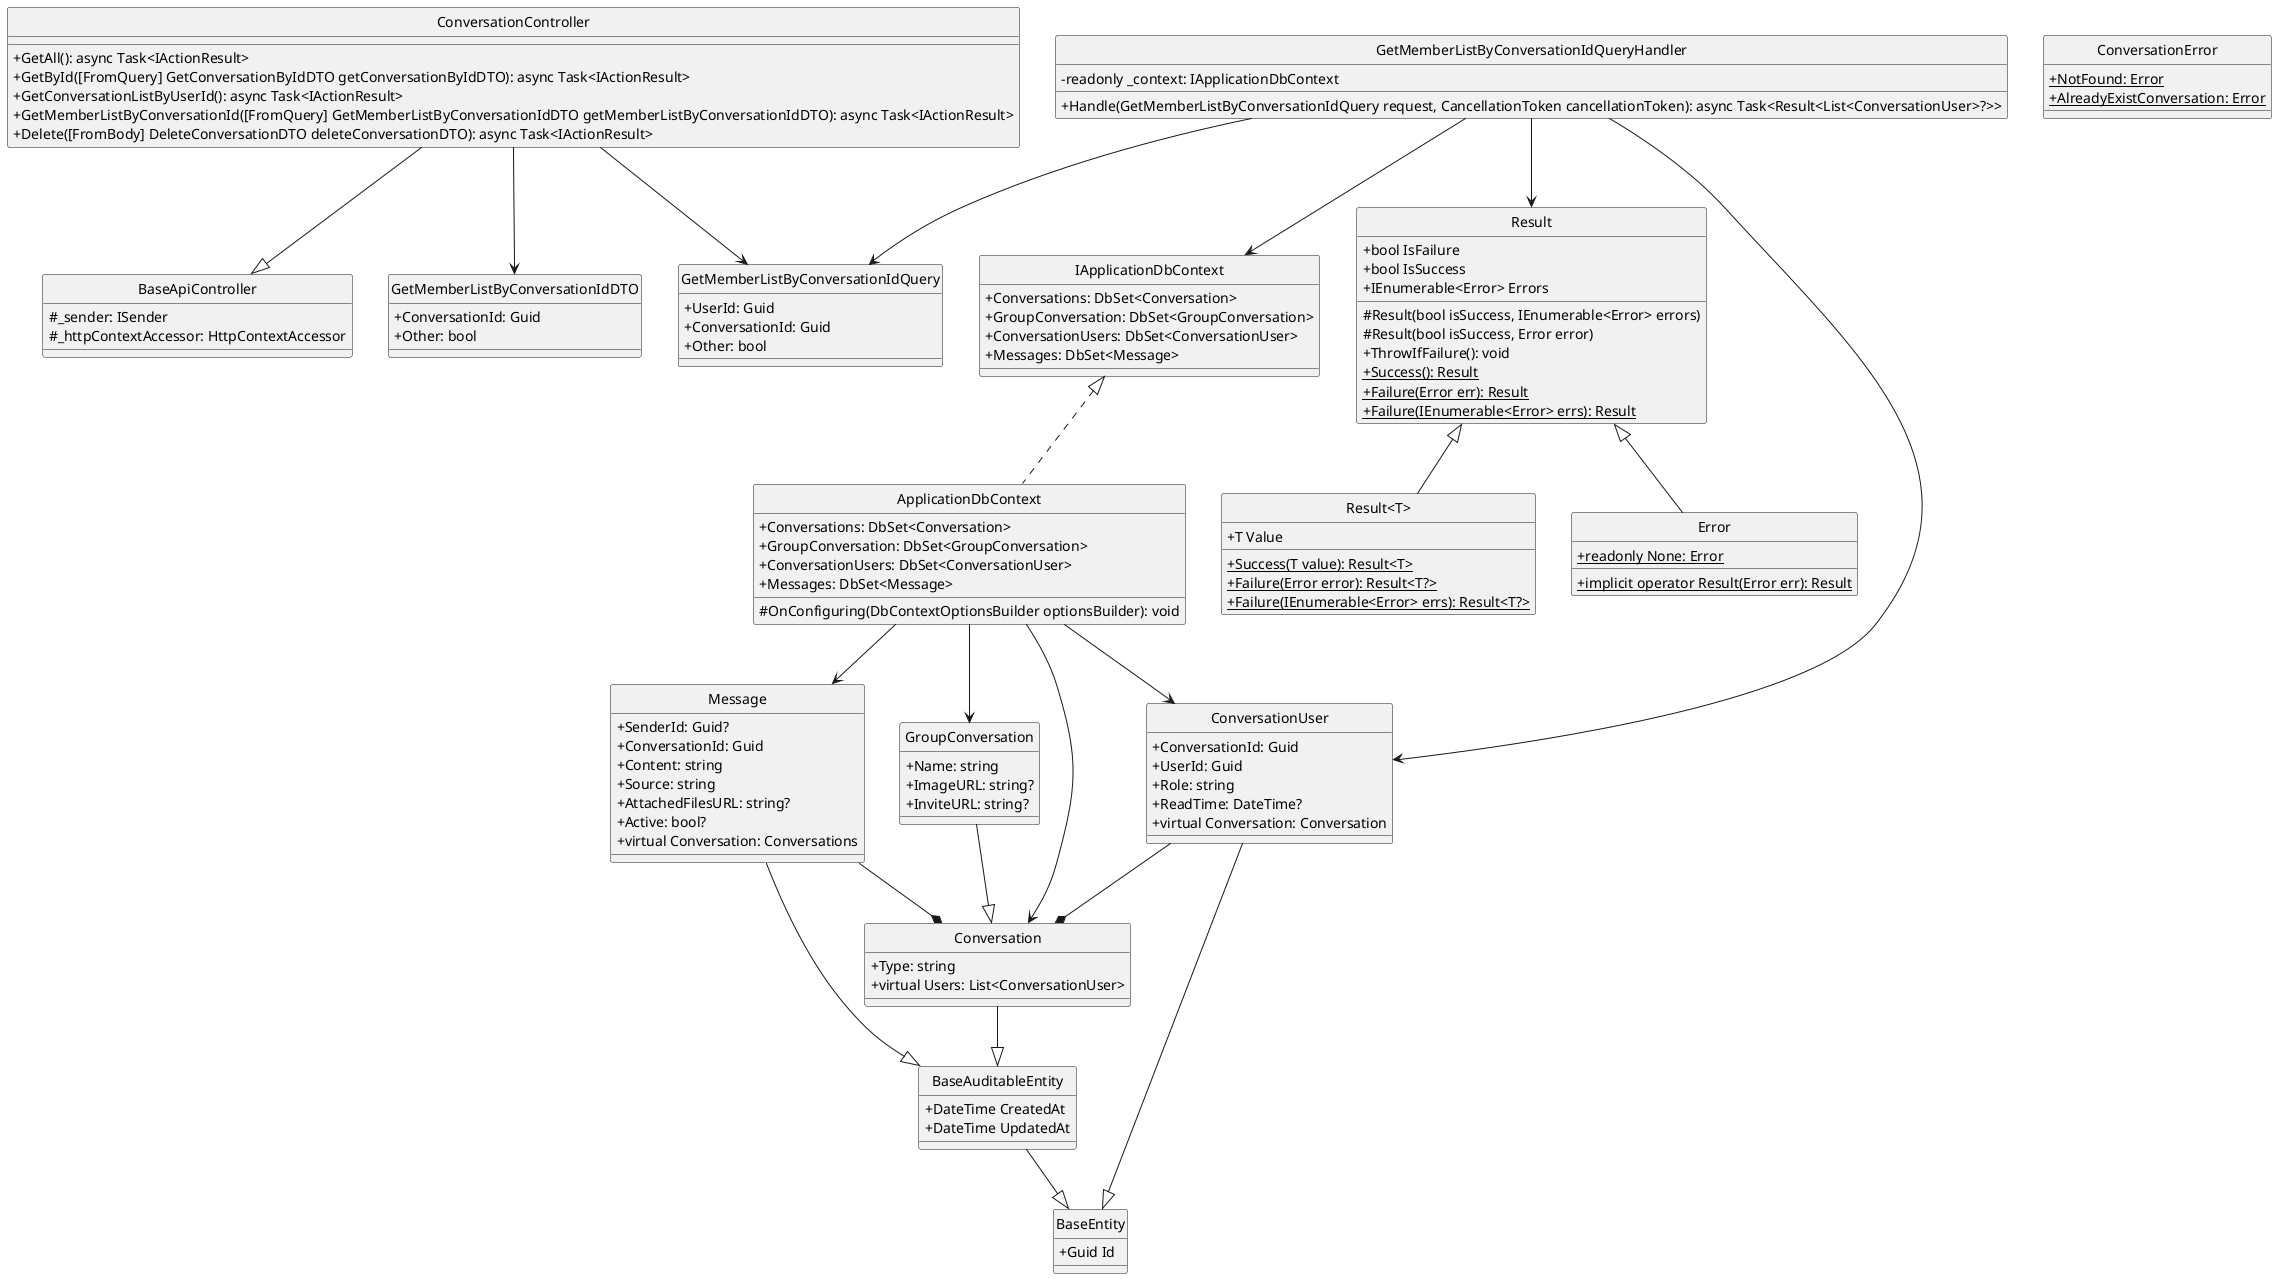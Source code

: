 @startuml 
hide circle
skinparam classAttributeIconSize 0

class BaseApiController {
    #_sender: ISender
    #_httpContextAccessor: HttpContextAccessor
}

class ConversationController {
    +GetAll(): async Task<IActionResult>
    +GetById([FromQuery] GetConversationByIdDTO getConversationByIdDTO): async Task<IActionResult>
    +GetConversationListByUserId(): async Task<IActionResult>
    +GetMemberListByConversationId([FromQuery] GetMemberListByConversationIdDTO getMemberListByConversationIdDTO): async Task<IActionResult>
    +Delete([FromBody] DeleteConversationDTO deleteConversationDTO): async Task<IActionResult>
}

class GetMemberListByConversationIdQuery{
    +UserId: Guid
    +ConversationId: Guid
    +Other: bool
}

class GetMemberListByConversationIdQueryHandler{
    -readonly _context: IApplicationDbContext
    +Handle(GetMemberListByConversationIdQuery request, CancellationToken cancellationToken): async Task<Result<List<ConversationUser>?>>
}

class IApplicationDbContext {
    +Conversations: DbSet<Conversation>
    +GroupConversation: DbSet<GroupConversation>
    +ConversationUsers: DbSet<ConversationUser>
    +Messages: DbSet<Message>
}

class ApplicationDbContext {
    +Conversations: DbSet<Conversation>
    +GroupConversation: DbSet<GroupConversation>
    +ConversationUsers: DbSet<ConversationUser>
    +Messages: DbSet<Message>
    #OnConfiguring(DbContextOptionsBuilder optionsBuilder): void
}

class Result {
    +bool IsFailure
    +bool IsSuccess
    +IEnumerable<Error> Errors
    #Result(bool isSuccess, IEnumerable<Error> errors)
    #Result(bool isSuccess, Error error)
    +ThrowIfFailure(): void
    {static} +Success(): Result
    {static} +Failure(Error err): Result
    {static} +Failure(IEnumerable<Error> errs): Result
}

class "Result<T>" {
    +T Value
    {static} +Success(T value): Result<T>
    {static} +Failure(Error error): Result<T?>
    {static} +Failure(IEnumerable<Error> errs): Result<T?>
}

class Error {
    {static} +readonly None: Error
    {static} +implicit operator Result(Error err): Result
}

class GetMemberListByConversationIdDTO{
    +ConversationId: Guid
    +Other: bool
}

class ConversationError{
    {static} +NotFound: Error
    {static} +AlreadyExistConversation: Error
}

class BaseEntity {
    +Guid Id
}

class BaseAuditableEntity{
    +DateTime CreatedAt
    +DateTime UpdatedAt
}

class Conversation {
    +Type: string
    +virtual Users: List<ConversationUser>
}

class GroupConversation {
    +Name: string
    +ImageURL: string?
    +InviteURL: string?
}

class ConversationUser {
    +ConversationId: Guid
    +UserId: Guid
    +Role: string
    +ReadTime: DateTime?
    +virtual Conversation: Conversation
}

class Message {
    +SenderId: Guid?
    +ConversationId: Guid
    +Content: string
    +Source: string
    +AttachedFilesURL: string?
    +Active: bool?
    +virtual Conversation: Conversations
}

ConversationController --|> BaseApiController
ConversationController --> GetMemberListByConversationIdQuery

ConversationController --> GetMemberListByConversationIdDTO

GetMemberListByConversationIdQueryHandler --> GetMemberListByConversationIdQuery
GetMemberListByConversationIdQueryHandler --> ConversationUser
GetMemberListByConversationIdQueryHandler --> Result
GetMemberListByConversationIdQueryHandler --> IApplicationDbContext

IApplicationDbContext <|.. ApplicationDbContext
Result <|-- Error
Result <|-- "Result<T>"

ApplicationDbContext --> Conversation
ApplicationDbContext --> GroupConversation
ApplicationDbContext --> ConversationUser
ApplicationDbContext --> Message

Conversation --|> BaseAuditableEntity
GroupConversation --|> Conversation
ConversationUser --|> BaseEntity
ConversationUser --* Conversation
Message --|> BaseAuditableEntity
Message --* Conversation
BaseAuditableEntity --|> BaseEntity
@enduml